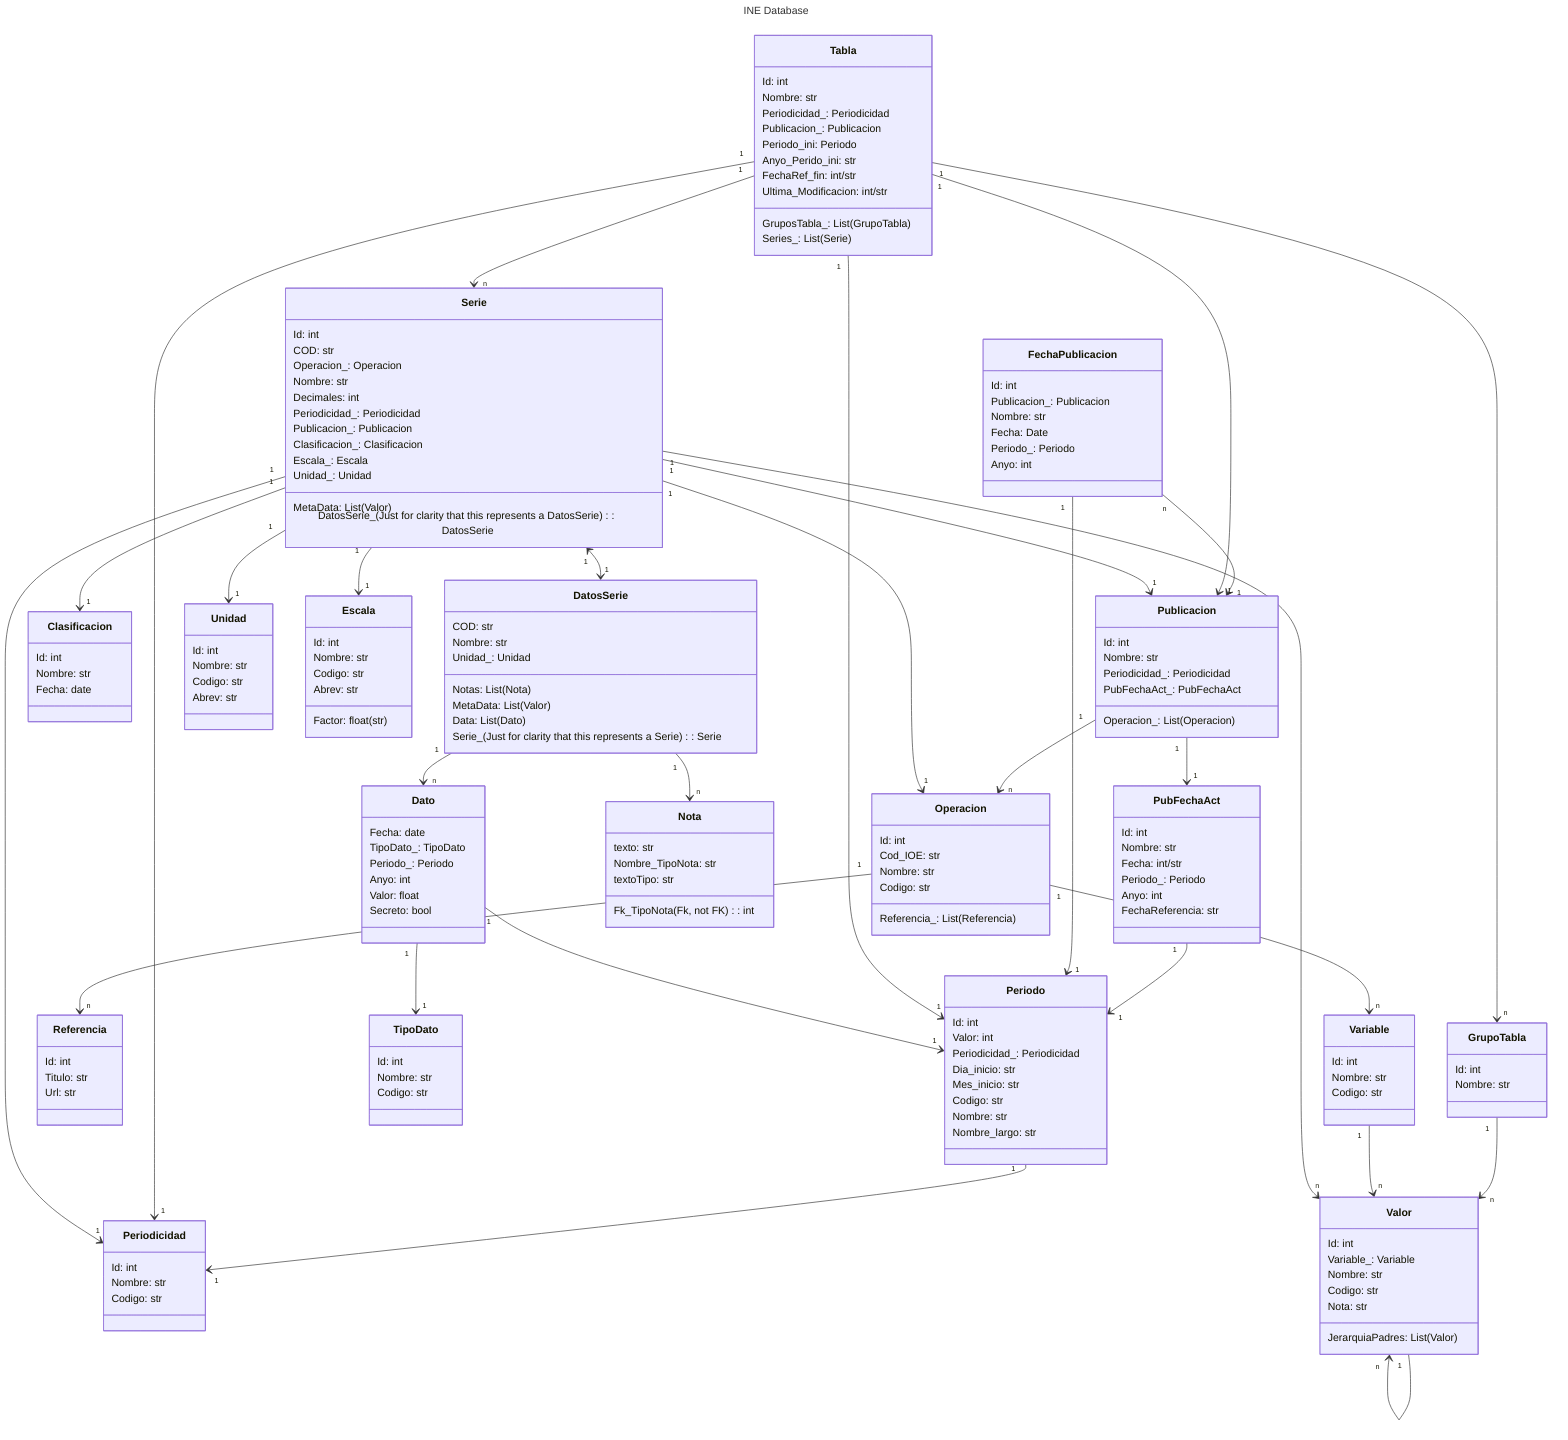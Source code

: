 ---
title: INE Database
---
classDiagram
    class Operacion{
        Id: int
        Cod_IOE: str
        Nombre: str
        Codigo: str
        Referencia_: List(Referencia)
    }
    class Periodicidad{
        Id: int
        Nombre: str
        Codigo: str
    }
    class Periodo{
        Id: int
        Valor: int
        Periodicidad_: Periodicidad
        Dia_inicio: str
        Mes_inicio: str
        Codigo: str
        Nombre: str
        Nombre_largo: str
    }
    class PubFechaAct{
        Id: int
        Nombre: str
        Fecha: int/str
        Periodo_: Periodo
        Anyo: int
        FechaReferencia: str
    }
    class Publicacion{
        Id: int
        Nombre: str
        Periodicidad_: Periodicidad
        Operacion_: List(Operacion)
        PubFechaAct_: PubFechaAct
    }
    class FechaPublicacion{
        Id: int
        Publicacion_: Publicacion
        Nombre: str
        Fecha: Date
        Periodo_: Periodo
        Anyo: int
    }
    class Referencia{
        Id: int
        Titulo: str
        Url: str
    }
    class Tabla{
        Id: int
        Nombre: str
        Periodicidad_: Periodicidad
        Publicacion_: Publicacion
        Periodo_ini: Periodo
        Anyo_Perido_ini: str
        FechaRef_fin: int/str
        Ultima_Modificacion: int/str
        GruposTabla_: List(GrupoTabla)
        Series_: List(Serie)
    }
    class Valor{
        Id: int
        Variable_: Variable
        Nombre: str
        Codigo: str
        Nota: str
        JerarquiaPadres: List(Valor)
    }
    class Variable{
        Id: int
        Nombre: str
        Codigo: str
    }
    class Serie{
        Id: int
        COD: str
        Operacion_: Operacion
        Nombre: str
        Decimales: int
        Periodicidad_: Periodicidad
        Publicacion_: Publicacion
        Clasificacion_: Clasificacion
        Escala_: Escala
        Unidad_: Unidad
        MetaData: List(Valor)
        DatosSerie_(Just for clarity that this represents a DatosSerie): DatosSerie
    }
    class Clasificacion{
        Id: int
        Nombre: str
        Fecha: date
    }
    class Dato{
        Fecha: date
        TipoDato_: TipoDato
        Periodo_: Periodo
        Anyo: int
        Valor: float
        Secreto: bool
    }
    class TipoDato{
        Id: int
        Nombre: str
        Codigo: str
    }
    class Nota{
        texto: str
        Fk_TipoNota(Fk, not FK): int
        Nombre_TipoNota: str
        textoTipo: str
    }
    class DatosSerie{
        COD: str
        Nombre: str
        Unidad_: Unidad
        Notas: List(Nota)
        MetaData: List(Valor)
        Data: List(Dato)
        Serie_(Just for clarity that this represents a Serie): Serie
    }
    class Unidad{
        Id: int
        Nombre: str
        Codigo: str
        Abrev: str
    }
    class Escala{
        Id: int
        Nombre: str
        Factor: float(str)
        Codigo: str
        Abrev: str
    }
    class GrupoTabla{
        Id: int
        Nombre: str
    }
    %%Relations
    Operacion "1" --> "n" Referencia
    Operacion "1" --> "n" Variable
    Periodo "1" --> "1" Periodicidad
    PubFechaAct "1" --> "1" Periodo
    Publicacion "1" --> "n" Operacion
    Publicacion "1" --> "1" PubFechaAct
    FechaPublicacion "n" --> "1" Publicacion
    FechaPublicacion "1" --> "1" Periodo
    Tabla "1" --> "1" Periodicidad
    Tabla "1" --> "1" Publicacion
    Tabla "1" --> "1" Periodo
    Tabla "1" --> "n" GrupoTabla
    GrupoTabla "1" --> "n" Valor
    Variable "1" --> "n" Valor
    Valor "1" --> "n" Valor
    Serie "1" --> "1" Operacion
    Serie "1" --> "1" Periodicidad
    Serie "1" --> "1" Publicacion
    Serie "1" --> "1" Clasificacion
    Serie "1" --> "1" Escala
    Serie "1" --> "1" Unidad
    Serie "1" <--> "1" DatosSerie
    Serie "1" --> "n" Valor
    %%DatosSerie "1" --> "1" Unidad %%Commented for better vis, since it is the same as serie
    DatosSerie "1" --> "n" Dato
    DatosSerie "1" --> "n" Nota
    %%DatosSerie "1" --> "n" Valor %%Commented for better vis, since it is the same as serie
    Dato "1" --> "1" TipoDato
    Dato "1" --> "1" Periodo
    Tabla "1" --> "n" Serie